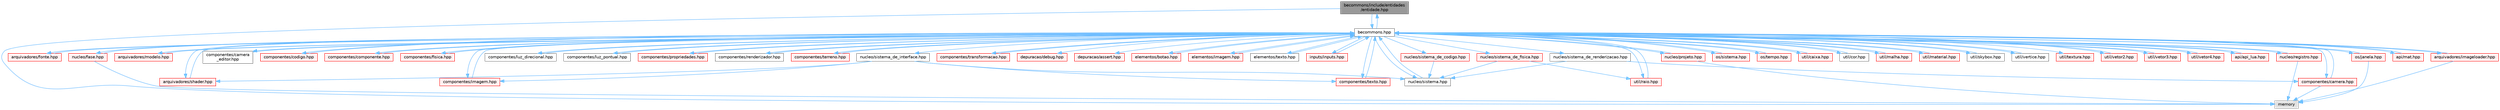 digraph "becommons/include/entidades/entidade.hpp"
{
 // LATEX_PDF_SIZE
  bgcolor="transparent";
  edge [fontname=Helvetica,fontsize=10,labelfontname=Helvetica,labelfontsize=10];
  node [fontname=Helvetica,fontsize=10,shape=box,height=0.2,width=0.4];
  Node1 [id="Node000001",label="becommons/include/entidades\l/entidade.hpp",height=0.2,width=0.4,color="gray40", fillcolor="grey60", style="filled", fontcolor="black",tooltip="Inclusoes e defini��es relacionadas � entidade."];
  Node1 -> Node2 [id="edge1_Node000001_Node000002",color="steelblue1",style="solid",tooltip=" "];
  Node2 [id="Node000002",label="memory",height=0.2,width=0.4,color="grey60", fillcolor="#E0E0E0", style="filled",tooltip=" "];
  Node1 -> Node3 [id="edge2_Node000001_Node000003",color="steelblue1",style="solid",tooltip=" "];
  Node3 [id="Node000003",label="becommons.hpp",height=0.2,width=0.4,color="grey40", fillcolor="white", style="filled",URL="$becommons_8hpp.html",tooltip=" "];
  Node3 -> Node4 [id="edge3_Node000003_Node000004",color="steelblue1",style="solid",tooltip=" "];
  Node4 [id="Node000004",label="api/api_lua.hpp",height=0.2,width=0.4,color="red", fillcolor="#FFF0F0", style="filled",URL="$api__lua_8hpp.html",tooltip="Gerencia a configuração do luabridge para api lua."];
  Node4 -> Node3 [id="edge4_Node000004_Node000003",color="steelblue1",style="solid",tooltip=" "];
  Node3 -> Node9 [id="edge5_Node000003_Node000009",color="steelblue1",style="solid",tooltip=" "];
  Node9 [id="Node000009",label="api/mat.hpp",height=0.2,width=0.4,color="red", fillcolor="#FFF0F0", style="filled",URL="$mat_8hpp.html",tooltip="Gerencia funçoes matemáticas."];
  Node9 -> Node3 [id="edge6_Node000009_Node000003",color="steelblue1",style="solid",tooltip=" "];
  Node3 -> Node12 [id="edge7_Node000003_Node000012",color="steelblue1",style="solid",tooltip=" "];
  Node12 [id="Node000012",label="arquivadores/fonte.hpp",height=0.2,width=0.4,color="red", fillcolor="#FFF0F0", style="filled",URL="$fonte_8hpp.html",tooltip="Define estruturas básicas para renderização de textos."];
  Node12 -> Node3 [id="edge8_Node000012_Node000003",color="steelblue1",style="solid",tooltip=" "];
  Node3 -> Node17 [id="edge9_Node000003_Node000017",color="steelblue1",style="solid",tooltip=" "];
  Node17 [id="Node000017",label="arquivadores/imageloader.hpp",height=0.2,width=0.4,color="red", fillcolor="#FFF0F0", style="filled",URL="$imageloader_8hpp.html",tooltip="Gerencia as imagems/texturas carregadas na engine."];
  Node17 -> Node2 [id="edge10_Node000017_Node000002",color="steelblue1",style="solid",tooltip=" "];
  Node17 -> Node3 [id="edge11_Node000017_Node000003",color="steelblue1",style="solid",tooltip=" "];
  Node3 -> Node22 [id="edge12_Node000003_Node000022",color="steelblue1",style="solid",tooltip=" "];
  Node22 [id="Node000022",label="arquivadores/modelo.hpp",height=0.2,width=0.4,color="red", fillcolor="#FFF0F0", style="filled",URL="$modelo_8hpp.html",tooltip="Carrega um modelo usando a biblioteca assimp com base em um diretório."];
  Node22 -> Node3 [id="edge13_Node000022_Node000003",color="steelblue1",style="solid",tooltip=" "];
  Node3 -> Node24 [id="edge14_Node000003_Node000024",color="steelblue1",style="solid",tooltip=" "];
  Node24 [id="Node000024",label="arquivadores/shader.hpp",height=0.2,width=0.4,color="red", fillcolor="#FFF0F0", style="filled",URL="$shader_8hpp.html",tooltip="Gerencia os shaders GLSL."];
  Node24 -> Node3 [id="edge15_Node000024_Node000003",color="steelblue1",style="solid",tooltip=" "];
  Node3 -> Node30 [id="edge16_Node000003_Node000030",color="steelblue1",style="solid",tooltip=" "];
  Node30 [id="Node000030",label="componentes/camera.hpp",height=0.2,width=0.4,color="red", fillcolor="#FFF0F0", style="filled",URL="$camera_8hpp.html",tooltip="Estrutura básica de câmera."];
  Node30 -> Node2 [id="edge17_Node000030_Node000002",color="steelblue1",style="solid",tooltip=" "];
  Node30 -> Node3 [id="edge18_Node000030_Node000003",color="steelblue1",style="solid",tooltip=" "];
  Node3 -> Node33 [id="edge19_Node000003_Node000033",color="steelblue1",style="solid",tooltip=" "];
  Node33 [id="Node000033",label="componentes/camera\l_editor.hpp",height=0.2,width=0.4,color="grey40", fillcolor="white", style="filled",URL="$camera__editor_8hpp.html",tooltip=" "];
  Node33 -> Node3 [id="edge20_Node000033_Node000003",color="steelblue1",style="solid",tooltip=" "];
  Node3 -> Node34 [id="edge21_Node000003_Node000034",color="steelblue1",style="solid",tooltip=" "];
  Node34 [id="Node000034",label="componentes/codigo.hpp",height=0.2,width=0.4,color="red", fillcolor="#FFF0F0", style="filled",URL="$codigo_8hpp.html",tooltip="Componente de código para entidades ECS."];
  Node34 -> Node3 [id="edge22_Node000034_Node000003",color="steelblue1",style="solid",tooltip=" "];
  Node3 -> Node36 [id="edge23_Node000003_Node000036",color="steelblue1",style="solid",tooltip=" "];
  Node36 [id="Node000036",label="componentes/componente.hpp",height=0.2,width=0.4,color="red", fillcolor="#FFF0F0", style="filled",URL="$componente_8hpp.html",tooltip="Estrutura base para componetes."];
  Node36 -> Node3 [id="edge24_Node000036_Node000003",color="steelblue1",style="solid",tooltip=" "];
  Node3 -> Node41 [id="edge25_Node000003_Node000041",color="steelblue1",style="solid",tooltip=" "];
  Node41 [id="Node000041",label="componentes/fisica.hpp",height=0.2,width=0.4,color="red", fillcolor="#FFF0F0", style="filled",URL="$fisica_8hpp.html",tooltip="Componente de física para entidades ECS."];
  Node41 -> Node3 [id="edge26_Node000041_Node000003",color="steelblue1",style="solid",tooltip=" "];
  Node3 -> Node42 [id="edge27_Node000003_Node000042",color="steelblue1",style="solid",tooltip=" "];
  Node42 [id="Node000042",label="componentes/imagem.hpp",height=0.2,width=0.4,color="red", fillcolor="#FFF0F0", style="filled",URL="$componentes_2imagem_8hpp.html",tooltip=" "];
  Node42 -> Node3 [id="edge28_Node000042_Node000003",color="steelblue1",style="solid",tooltip=" "];
  Node3 -> Node43 [id="edge29_Node000003_Node000043",color="steelblue1",style="solid",tooltip=" "];
  Node43 [id="Node000043",label="componentes/luz_direcional.hpp",height=0.2,width=0.4,color="grey40", fillcolor="white", style="filled",URL="$luz__direcional_8hpp.html",tooltip=" "];
  Node43 -> Node3 [id="edge30_Node000043_Node000003",color="steelblue1",style="solid",tooltip=" "];
  Node3 -> Node44 [id="edge31_Node000003_Node000044",color="steelblue1",style="solid",tooltip=" "];
  Node44 [id="Node000044",label="componentes/luz_pontual.hpp",height=0.2,width=0.4,color="grey40", fillcolor="white", style="filled",URL="$luz__pontual_8hpp.html",tooltip=" "];
  Node44 -> Node3 [id="edge32_Node000044_Node000003",color="steelblue1",style="solid",tooltip=" "];
  Node3 -> Node45 [id="edge33_Node000003_Node000045",color="steelblue1",style="solid",tooltip=" "];
  Node45 [id="Node000045",label="componentes/propriedades.hpp",height=0.2,width=0.4,color="red", fillcolor="#FFF0F0", style="filled",URL="$propriedades_8hpp.html",tooltip=" "];
  Node45 -> Node3 [id="edge34_Node000045_Node000003",color="steelblue1",style="solid",tooltip=" "];
  Node3 -> Node46 [id="edge35_Node000003_Node000046",color="steelblue1",style="solid",tooltip=" "];
  Node46 [id="Node000046",label="componentes/renderizador.hpp",height=0.2,width=0.4,color="grey40", fillcolor="white", style="filled",URL="$renderizador_8hpp.html",tooltip=" "];
  Node46 -> Node3 [id="edge36_Node000046_Node000003",color="steelblue1",style="solid",tooltip=" "];
  Node3 -> Node47 [id="edge37_Node000003_Node000047",color="steelblue1",style="solid",tooltip=" "];
  Node47 [id="Node000047",label="componentes/terreno.hpp",height=0.2,width=0.4,color="red", fillcolor="#FFF0F0", style="filled",URL="$terreno_8hpp.html",tooltip=" "];
  Node47 -> Node3 [id="edge38_Node000047_Node000003",color="steelblue1",style="solid",tooltip=" "];
  Node3 -> Node48 [id="edge39_Node000003_Node000048",color="steelblue1",style="solid",tooltip=" "];
  Node48 [id="Node000048",label="componentes/texto.hpp",height=0.2,width=0.4,color="red", fillcolor="#FFF0F0", style="filled",URL="$componentes_2texto_8hpp.html",tooltip=" "];
  Node48 -> Node3 [id="edge40_Node000048_Node000003",color="steelblue1",style="solid",tooltip=" "];
  Node3 -> Node49 [id="edge41_Node000003_Node000049",color="steelblue1",style="solid",tooltip=" "];
  Node49 [id="Node000049",label="componentes/transformacao.hpp",height=0.2,width=0.4,color="red", fillcolor="#FFF0F0", style="filled",URL="$transformacao_8hpp.html",tooltip="Calcula a mtriz de modelo para um objeto 3d qualquer."];
  Node49 -> Node3 [id="edge42_Node000049_Node000003",color="steelblue1",style="solid",tooltip=" "];
  Node3 -> Node53 [id="edge43_Node000003_Node000053",color="steelblue1",style="solid",tooltip=" "];
  Node53 [id="Node000053",label="depuracao/debug.hpp",height=0.2,width=0.4,color="red", fillcolor="#FFF0F0", style="filled",URL="$debug_8hpp.html",tooltip=" "];
  Node3 -> Node54 [id="edge44_Node000003_Node000054",color="steelblue1",style="solid",tooltip=" "];
  Node54 [id="Node000054",label="depuracao/assert.hpp",height=0.2,width=0.4,color="red", fillcolor="#FFF0F0", style="filled",URL="$assert_8hpp.html",tooltip=" "];
  Node3 -> Node57 [id="edge45_Node000003_Node000057",color="steelblue1",style="solid",tooltip=" "];
  Node57 [id="Node000057",label="elementos/botao.hpp",height=0.2,width=0.4,color="red", fillcolor="#FFF0F0", style="filled",URL="$botao_8hpp.html",tooltip=" "];
  Node57 -> Node3 [id="edge46_Node000057_Node000003",color="steelblue1",style="solid",tooltip=" "];
  Node3 -> Node59 [id="edge47_Node000003_Node000059",color="steelblue1",style="solid",tooltip=" "];
  Node59 [id="Node000059",label="elementos/imagem.hpp",height=0.2,width=0.4,color="red", fillcolor="#FFF0F0", style="filled",URL="$elementos_2imagem_8hpp.html",tooltip="Gerencia a configuração do luabridge para api lua."];
  Node59 -> Node3 [id="edge48_Node000059_Node000003",color="steelblue1",style="solid",tooltip=" "];
  Node3 -> Node60 [id="edge49_Node000003_Node000060",color="steelblue1",style="solid",tooltip=" "];
  Node60 [id="Node000060",label="elementos/texto.hpp",height=0.2,width=0.4,color="grey40", fillcolor="white", style="filled",URL="$elementos_2texto_8hpp.html",tooltip=" "];
  Node60 -> Node3 [id="edge50_Node000060_Node000003",color="steelblue1",style="solid",tooltip=" "];
  Node3 -> Node1 [id="edge51_Node000003_Node000001",color="steelblue1",style="solid",tooltip=" "];
  Node3 -> Node61 [id="edge52_Node000003_Node000061",color="steelblue1",style="solid",tooltip=" "];
  Node61 [id="Node000061",label="inputs/inputs.hpp",height=0.2,width=0.4,color="red", fillcolor="#FFF0F0", style="filled",URL="$inputs_8hpp.html",tooltip=" "];
  Node61 -> Node3 [id="edge53_Node000061_Node000003",color="steelblue1",style="solid",tooltip=" "];
  Node3 -> Node62 [id="edge54_Node000003_Node000062",color="steelblue1",style="solid",tooltip=" "];
  Node62 [id="Node000062",label="nucleo/fase.hpp",height=0.2,width=0.4,color="red", fillcolor="#FFF0F0", style="filled",URL="$fase_8hpp.html",tooltip="Gerencia sistemas numa fase."];
  Node62 -> Node2 [id="edge55_Node000062_Node000002",color="steelblue1",style="solid",tooltip=" "];
  Node62 -> Node3 [id="edge56_Node000062_Node000003",color="steelblue1",style="solid",tooltip=" "];
  Node3 -> Node63 [id="edge57_Node000003_Node000063",color="steelblue1",style="solid",tooltip=" "];
  Node63 [id="Node000063",label="nucleo/projeto.hpp",height=0.2,width=0.4,color="red", fillcolor="#FFF0F0", style="filled",URL="$projeto_8hpp.html",tooltip="Gerencia configurações do projeto."];
  Node63 -> Node2 [id="edge58_Node000063_Node000002",color="steelblue1",style="solid",tooltip=" "];
  Node63 -> Node3 [id="edge59_Node000063_Node000003",color="steelblue1",style="solid",tooltip=" "];
  Node3 -> Node64 [id="edge60_Node000003_Node000064",color="steelblue1",style="solid",tooltip=" "];
  Node64 [id="Node000064",label="nucleo/registro.hpp",height=0.2,width=0.4,color="red", fillcolor="#FFF0F0", style="filled",URL="$registro_8hpp.html",tooltip="Inclusoes e definições relacionadas à registro."];
  Node64 -> Node2 [id="edge61_Node000064_Node000002",color="steelblue1",style="solid",tooltip=" "];
  Node64 -> Node3 [id="edge62_Node000064_Node000003",color="steelblue1",style="solid",tooltip=" "];
  Node3 -> Node66 [id="edge63_Node000003_Node000066",color="steelblue1",style="solid",tooltip=" "];
  Node66 [id="Node000066",label="nucleo/sistema.hpp",height=0.2,width=0.4,color="grey40", fillcolor="white", style="filled",URL="$nucleo_2sistema_8hpp.html",tooltip=" "];
  Node66 -> Node3 [id="edge64_Node000066_Node000003",color="steelblue1",style="solid",tooltip=" "];
  Node3 -> Node67 [id="edge65_Node000003_Node000067",color="steelblue1",style="solid",tooltip=" "];
  Node67 [id="Node000067",label="nucleo/sistema_de_codigo.hpp",height=0.2,width=0.4,color="red", fillcolor="#FFF0F0", style="filled",URL="$sistema__de__codigo_8hpp.html",tooltip=" "];
  Node67 -> Node66 [id="edge66_Node000067_Node000066",color="steelblue1",style="solid",tooltip=" "];
  Node3 -> Node70 [id="edge67_Node000003_Node000070",color="steelblue1",style="solid",tooltip=" "];
  Node70 [id="Node000070",label="nucleo/sistema_de_fisica.hpp",height=0.2,width=0.4,color="red", fillcolor="#FFF0F0", style="filled",URL="$sistema__de__fisica_8hpp.html",tooltip="Gerencia a fisica de jogo com o bullet3."];
  Node70 -> Node66 [id="edge68_Node000070_Node000066",color="steelblue1",style="solid",tooltip=" "];
  Node70 -> Node71 [id="edge69_Node000070_Node000071",color="steelblue1",style="solid",tooltip=" "];
  Node71 [id="Node000071",label="util/raio.hpp",height=0.2,width=0.4,color="red", fillcolor="#FFF0F0", style="filled",URL="$raio_8hpp.html",tooltip=" "];
  Node71 -> Node3 [id="edge70_Node000071_Node000003",color="steelblue1",style="solid",tooltip=" "];
  Node3 -> Node72 [id="edge71_Node000003_Node000072",color="steelblue1",style="solid",tooltip=" "];
  Node72 [id="Node000072",label="nucleo/sistema_de_interface.hpp",height=0.2,width=0.4,color="grey40", fillcolor="white", style="filled",URL="$sistema__de__interface_8hpp.html",tooltip=" "];
  Node72 -> Node66 [id="edge72_Node000072_Node000066",color="steelblue1",style="solid",tooltip=" "];
  Node72 -> Node24 [id="edge73_Node000072_Node000024",color="steelblue1",style="solid",tooltip=" "];
  Node72 -> Node48 [id="edge74_Node000072_Node000048",color="steelblue1",style="solid",tooltip=" "];
  Node72 -> Node42 [id="edge75_Node000072_Node000042",color="steelblue1",style="solid",tooltip=" "];
  Node3 -> Node73 [id="edge76_Node000003_Node000073",color="steelblue1",style="solid",tooltip=" "];
  Node73 [id="Node000073",label="nucleo/sistema_de_renderizacao.hpp",height=0.2,width=0.4,color="grey40", fillcolor="white", style="filled",URL="$sistema__de__renderizacao_8hpp.html",tooltip="Gerencia a renderizacao."];
  Node73 -> Node66 [id="edge77_Node000073_Node000066",color="steelblue1",style="solid",tooltip=" "];
  Node73 -> Node30 [id="edge78_Node000073_Node000030",color="steelblue1",style="solid",tooltip=" "];
  Node3 -> Node74 [id="edge79_Node000003_Node000074",color="steelblue1",style="solid",tooltip=" "];
  Node74 [id="Node000074",label="os/janela.hpp",height=0.2,width=0.4,color="red", fillcolor="#FFF0F0", style="filled",URL="$janela_8hpp.html",tooltip="Inicia e gerencia janela glfw."];
  Node74 -> Node2 [id="edge80_Node000074_Node000002",color="steelblue1",style="solid",tooltip=" "];
  Node74 -> Node3 [id="edge81_Node000074_Node000003",color="steelblue1",style="solid",tooltip=" "];
  Node3 -> Node75 [id="edge82_Node000003_Node000075",color="steelblue1",style="solid",tooltip=" "];
  Node75 [id="Node000075",label="os/sistema.hpp",height=0.2,width=0.4,color="red", fillcolor="#FFF0F0", style="filled",URL="$os_2sistema_8hpp.html",tooltip="funçoes do sistema"];
  Node75 -> Node3 [id="edge83_Node000075_Node000003",color="steelblue1",style="solid",tooltip=" "];
  Node3 -> Node78 [id="edge84_Node000003_Node000078",color="steelblue1",style="solid",tooltip=" "];
  Node78 [id="Node000078",label="os/tempo.hpp",height=0.2,width=0.4,color="red", fillcolor="#FFF0F0", style="filled",URL="$tempo_8hpp.html",tooltip="Inicia e gerencia o tempo."];
  Node78 -> Node3 [id="edge85_Node000078_Node000003",color="steelblue1",style="solid",tooltip=" "];
  Node3 -> Node80 [id="edge86_Node000003_Node000080",color="steelblue1",style="solid",tooltip=" "];
  Node80 [id="Node000080",label="util/caixa.hpp",height=0.2,width=0.4,color="red", fillcolor="#FFF0F0", style="filled",URL="$caixa_8hpp.html",tooltip=" "];
  Node80 -> Node3 [id="edge87_Node000080_Node000003",color="steelblue1",style="solid",tooltip=" "];
  Node3 -> Node81 [id="edge88_Node000003_Node000081",color="steelblue1",style="solid",tooltip=" "];
  Node81 [id="Node000081",label="util/cor.hpp",height=0.2,width=0.4,color="grey40", fillcolor="white", style="filled",URL="$cor_8hpp.html",tooltip=" "];
  Node81 -> Node3 [id="edge89_Node000081_Node000003",color="steelblue1",style="solid",tooltip=" "];
  Node3 -> Node82 [id="edge90_Node000003_Node000082",color="steelblue1",style="solid",tooltip=" "];
  Node82 [id="Node000082",label="util/malha.hpp",height=0.2,width=0.4,color="red", fillcolor="#FFF0F0", style="filled",URL="$malha_8hpp.html",tooltip=" "];
  Node82 -> Node3 [id="edge91_Node000082_Node000003",color="steelblue1",style="solid",tooltip=" "];
  Node3 -> Node83 [id="edge92_Node000003_Node000083",color="steelblue1",style="solid",tooltip=" "];
  Node83 [id="Node000083",label="util/material.hpp",height=0.2,width=0.4,color="red", fillcolor="#FFF0F0", style="filled",URL="$material_8hpp.html",tooltip=" "];
  Node83 -> Node3 [id="edge93_Node000083_Node000003",color="steelblue1",style="solid",tooltip=" "];
  Node3 -> Node71 [id="edge94_Node000003_Node000071",color="steelblue1",style="solid",tooltip=" "];
  Node3 -> Node84 [id="edge95_Node000003_Node000084",color="steelblue1",style="solid",tooltip=" "];
  Node84 [id="Node000084",label="util/skybox.hpp",height=0.2,width=0.4,color="grey40", fillcolor="white", style="filled",URL="$skybox_8hpp.html",tooltip=" "];
  Node84 -> Node3 [id="edge96_Node000084_Node000003",color="steelblue1",style="solid",tooltip=" "];
  Node3 -> Node85 [id="edge97_Node000003_Node000085",color="steelblue1",style="solid",tooltip=" "];
  Node85 [id="Node000085",label="util/vertice.hpp",height=0.2,width=0.4,color="grey40", fillcolor="white", style="filled",URL="$vertice_8hpp.html",tooltip=" "];
  Node85 -> Node3 [id="edge98_Node000085_Node000003",color="steelblue1",style="solid",tooltip=" "];
  Node3 -> Node86 [id="edge99_Node000003_Node000086",color="steelblue1",style="solid",tooltip=" "];
  Node86 [id="Node000086",label="util/textura.hpp",height=0.2,width=0.4,color="red", fillcolor="#FFF0F0", style="filled",URL="$textura_8hpp.html",tooltip=" "];
  Node3 -> Node87 [id="edge100_Node000003_Node000087",color="steelblue1",style="solid",tooltip=" "];
  Node87 [id="Node000087",label="util/vetor2.hpp",height=0.2,width=0.4,color="red", fillcolor="#FFF0F0", style="filled",URL="$vetor2_8hpp.html",tooltip=" "];
  Node87 -> Node3 [id="edge101_Node000087_Node000003",color="steelblue1",style="solid",tooltip=" "];
  Node3 -> Node88 [id="edge102_Node000003_Node000088",color="steelblue1",style="solid",tooltip=" "];
  Node88 [id="Node000088",label="util/vetor3.hpp",height=0.2,width=0.4,color="red", fillcolor="#FFF0F0", style="filled",URL="$vetor3_8hpp.html",tooltip=" "];
  Node88 -> Node3 [id="edge103_Node000088_Node000003",color="steelblue1",style="solid",tooltip=" "];
  Node3 -> Node89 [id="edge104_Node000003_Node000089",color="steelblue1",style="solid",tooltip=" "];
  Node89 [id="Node000089",label="util/vetor4.hpp",height=0.2,width=0.4,color="red", fillcolor="#FFF0F0", style="filled",URL="$vetor4_8hpp.html",tooltip=" "];
  Node89 -> Node3 [id="edge105_Node000089_Node000003",color="steelblue1",style="solid",tooltip=" "];
}
